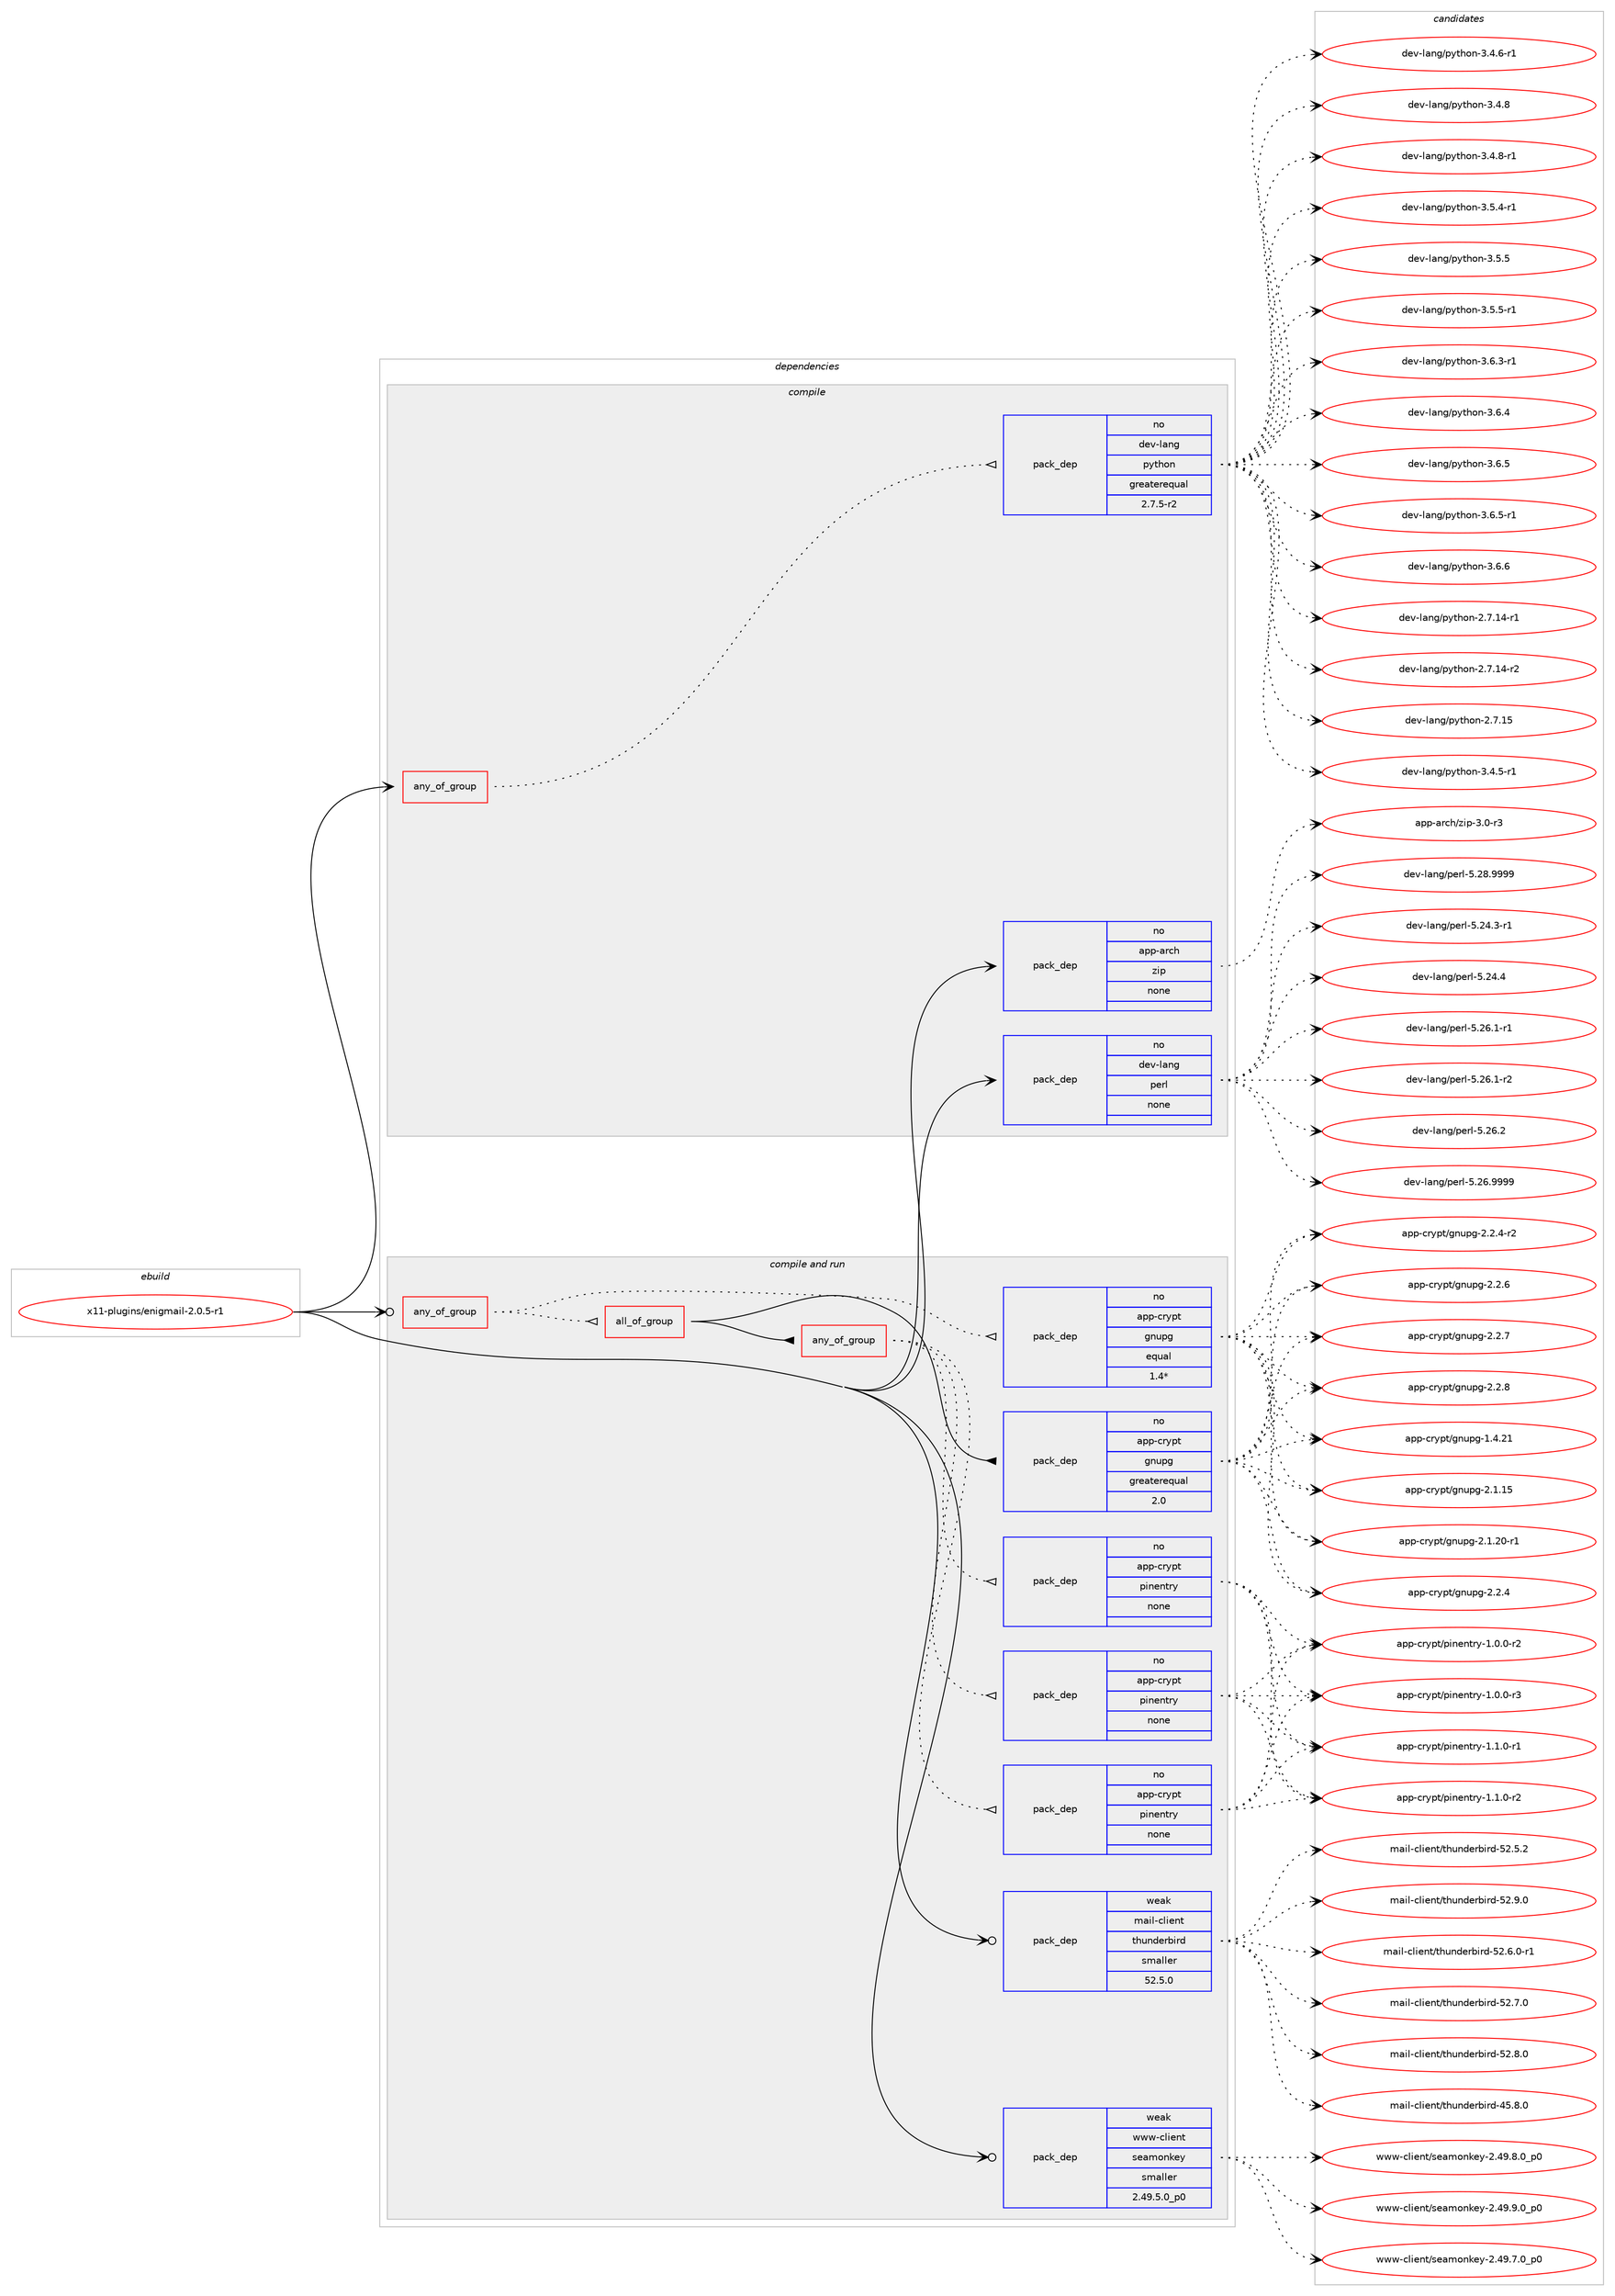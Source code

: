 digraph prolog {

# *************
# Graph options
# *************

newrank=true;
concentrate=true;
compound=true;
graph [rankdir=LR,fontname=Helvetica,fontsize=10,ranksep=1.5];#, ranksep=2.5, nodesep=0.2];
edge  [arrowhead=vee];
node  [fontname=Helvetica,fontsize=10];

# **********
# The ebuild
# **********

subgraph cluster_leftcol {
color=gray;
rank=same;
label=<<i>ebuild</i>>;
id [label="x11-plugins/enigmail-2.0.5-r1", color=red, width=4, href="../x11-plugins/enigmail-2.0.5-r1.svg"];
}

# ****************
# The dependencies
# ****************

subgraph cluster_midcol {
color=gray;
label=<<i>dependencies</i>>;
subgraph cluster_compile {
fillcolor="#eeeeee";
style=filled;
label=<<i>compile</i>>;
subgraph any149 {
dependency10273 [label=<<TABLE BORDER="0" CELLBORDER="1" CELLSPACING="0" CELLPADDING="4"><TR><TD CELLPADDING="10">any_of_group</TD></TR></TABLE>>, shape=none, color=red];subgraph pack7979 {
dependency10274 [label=<<TABLE BORDER="0" CELLBORDER="1" CELLSPACING="0" CELLPADDING="4" WIDTH="220"><TR><TD ROWSPAN="6" CELLPADDING="30">pack_dep</TD></TR><TR><TD WIDTH="110">no</TD></TR><TR><TD>dev-lang</TD></TR><TR><TD>python</TD></TR><TR><TD>greaterequal</TD></TR><TR><TD>2.7.5-r2</TD></TR></TABLE>>, shape=none, color=blue];
}
dependency10273:e -> dependency10274:w [weight=20,style="dotted",arrowhead="oinv"];
}
id:e -> dependency10273:w [weight=20,style="solid",arrowhead="vee"];
subgraph pack7980 {
dependency10275 [label=<<TABLE BORDER="0" CELLBORDER="1" CELLSPACING="0" CELLPADDING="4" WIDTH="220"><TR><TD ROWSPAN="6" CELLPADDING="30">pack_dep</TD></TR><TR><TD WIDTH="110">no</TD></TR><TR><TD>app-arch</TD></TR><TR><TD>zip</TD></TR><TR><TD>none</TD></TR><TR><TD></TD></TR></TABLE>>, shape=none, color=blue];
}
id:e -> dependency10275:w [weight=20,style="solid",arrowhead="vee"];
subgraph pack7981 {
dependency10276 [label=<<TABLE BORDER="0" CELLBORDER="1" CELLSPACING="0" CELLPADDING="4" WIDTH="220"><TR><TD ROWSPAN="6" CELLPADDING="30">pack_dep</TD></TR><TR><TD WIDTH="110">no</TD></TR><TR><TD>dev-lang</TD></TR><TR><TD>perl</TD></TR><TR><TD>none</TD></TR><TR><TD></TD></TR></TABLE>>, shape=none, color=blue];
}
id:e -> dependency10276:w [weight=20,style="solid",arrowhead="vee"];
}
subgraph cluster_compileandrun {
fillcolor="#eeeeee";
style=filled;
label=<<i>compile and run</i>>;
subgraph any150 {
dependency10277 [label=<<TABLE BORDER="0" CELLBORDER="1" CELLSPACING="0" CELLPADDING="4"><TR><TD CELLPADDING="10">any_of_group</TD></TR></TABLE>>, shape=none, color=red];subgraph all17 {
dependency10278 [label=<<TABLE BORDER="0" CELLBORDER="1" CELLSPACING="0" CELLPADDING="4"><TR><TD CELLPADDING="10">all_of_group</TD></TR></TABLE>>, shape=none, color=red];subgraph pack7982 {
dependency10279 [label=<<TABLE BORDER="0" CELLBORDER="1" CELLSPACING="0" CELLPADDING="4" WIDTH="220"><TR><TD ROWSPAN="6" CELLPADDING="30">pack_dep</TD></TR><TR><TD WIDTH="110">no</TD></TR><TR><TD>app-crypt</TD></TR><TR><TD>gnupg</TD></TR><TR><TD>greaterequal</TD></TR><TR><TD>2.0</TD></TR></TABLE>>, shape=none, color=blue];
}
dependency10278:e -> dependency10279:w [weight=20,style="solid",arrowhead="inv"];
subgraph any151 {
dependency10280 [label=<<TABLE BORDER="0" CELLBORDER="1" CELLSPACING="0" CELLPADDING="4"><TR><TD CELLPADDING="10">any_of_group</TD></TR></TABLE>>, shape=none, color=red];subgraph pack7983 {
dependency10281 [label=<<TABLE BORDER="0" CELLBORDER="1" CELLSPACING="0" CELLPADDING="4" WIDTH="220"><TR><TD ROWSPAN="6" CELLPADDING="30">pack_dep</TD></TR><TR><TD WIDTH="110">no</TD></TR><TR><TD>app-crypt</TD></TR><TR><TD>pinentry</TD></TR><TR><TD>none</TD></TR><TR><TD></TD></TR></TABLE>>, shape=none, color=blue];
}
dependency10280:e -> dependency10281:w [weight=20,style="dotted",arrowhead="oinv"];
subgraph pack7984 {
dependency10282 [label=<<TABLE BORDER="0" CELLBORDER="1" CELLSPACING="0" CELLPADDING="4" WIDTH="220"><TR><TD ROWSPAN="6" CELLPADDING="30">pack_dep</TD></TR><TR><TD WIDTH="110">no</TD></TR><TR><TD>app-crypt</TD></TR><TR><TD>pinentry</TD></TR><TR><TD>none</TD></TR><TR><TD></TD></TR></TABLE>>, shape=none, color=blue];
}
dependency10280:e -> dependency10282:w [weight=20,style="dotted",arrowhead="oinv"];
subgraph pack7985 {
dependency10283 [label=<<TABLE BORDER="0" CELLBORDER="1" CELLSPACING="0" CELLPADDING="4" WIDTH="220"><TR><TD ROWSPAN="6" CELLPADDING="30">pack_dep</TD></TR><TR><TD WIDTH="110">no</TD></TR><TR><TD>app-crypt</TD></TR><TR><TD>pinentry</TD></TR><TR><TD>none</TD></TR><TR><TD></TD></TR></TABLE>>, shape=none, color=blue];
}
dependency10280:e -> dependency10283:w [weight=20,style="dotted",arrowhead="oinv"];
}
dependency10278:e -> dependency10280:w [weight=20,style="solid",arrowhead="inv"];
}
dependency10277:e -> dependency10278:w [weight=20,style="dotted",arrowhead="oinv"];
subgraph pack7986 {
dependency10284 [label=<<TABLE BORDER="0" CELLBORDER="1" CELLSPACING="0" CELLPADDING="4" WIDTH="220"><TR><TD ROWSPAN="6" CELLPADDING="30">pack_dep</TD></TR><TR><TD WIDTH="110">no</TD></TR><TR><TD>app-crypt</TD></TR><TR><TD>gnupg</TD></TR><TR><TD>equal</TD></TR><TR><TD>1.4*</TD></TR></TABLE>>, shape=none, color=blue];
}
dependency10277:e -> dependency10284:w [weight=20,style="dotted",arrowhead="oinv"];
}
id:e -> dependency10277:w [weight=20,style="solid",arrowhead="odotvee"];
subgraph pack7987 {
dependency10285 [label=<<TABLE BORDER="0" CELLBORDER="1" CELLSPACING="0" CELLPADDING="4" WIDTH="220"><TR><TD ROWSPAN="6" CELLPADDING="30">pack_dep</TD></TR><TR><TD WIDTH="110">weak</TD></TR><TR><TD>mail-client</TD></TR><TR><TD>thunderbird</TD></TR><TR><TD>smaller</TD></TR><TR><TD>52.5.0</TD></TR></TABLE>>, shape=none, color=blue];
}
id:e -> dependency10285:w [weight=20,style="solid",arrowhead="odotvee"];
subgraph pack7988 {
dependency10286 [label=<<TABLE BORDER="0" CELLBORDER="1" CELLSPACING="0" CELLPADDING="4" WIDTH="220"><TR><TD ROWSPAN="6" CELLPADDING="30">pack_dep</TD></TR><TR><TD WIDTH="110">weak</TD></TR><TR><TD>www-client</TD></TR><TR><TD>seamonkey</TD></TR><TR><TD>smaller</TD></TR><TR><TD>2.49.5.0_p0</TD></TR></TABLE>>, shape=none, color=blue];
}
id:e -> dependency10286:w [weight=20,style="solid",arrowhead="odotvee"];
}
subgraph cluster_run {
fillcolor="#eeeeee";
style=filled;
label=<<i>run</i>>;
}
}

# **************
# The candidates
# **************

subgraph cluster_choices {
rank=same;
color=gray;
label=<<i>candidates</i>>;

subgraph choice7979 {
color=black;
nodesep=1;
choice100101118451089711010347112121116104111110455046554649524511449 [label="dev-lang/python-2.7.14-r1", color=red, width=4,href="../dev-lang/python-2.7.14-r1.svg"];
choice100101118451089711010347112121116104111110455046554649524511450 [label="dev-lang/python-2.7.14-r2", color=red, width=4,href="../dev-lang/python-2.7.14-r2.svg"];
choice10010111845108971101034711212111610411111045504655464953 [label="dev-lang/python-2.7.15", color=red, width=4,href="../dev-lang/python-2.7.15.svg"];
choice1001011184510897110103471121211161041111104551465246534511449 [label="dev-lang/python-3.4.5-r1", color=red, width=4,href="../dev-lang/python-3.4.5-r1.svg"];
choice1001011184510897110103471121211161041111104551465246544511449 [label="dev-lang/python-3.4.6-r1", color=red, width=4,href="../dev-lang/python-3.4.6-r1.svg"];
choice100101118451089711010347112121116104111110455146524656 [label="dev-lang/python-3.4.8", color=red, width=4,href="../dev-lang/python-3.4.8.svg"];
choice1001011184510897110103471121211161041111104551465246564511449 [label="dev-lang/python-3.4.8-r1", color=red, width=4,href="../dev-lang/python-3.4.8-r1.svg"];
choice1001011184510897110103471121211161041111104551465346524511449 [label="dev-lang/python-3.5.4-r1", color=red, width=4,href="../dev-lang/python-3.5.4-r1.svg"];
choice100101118451089711010347112121116104111110455146534653 [label="dev-lang/python-3.5.5", color=red, width=4,href="../dev-lang/python-3.5.5.svg"];
choice1001011184510897110103471121211161041111104551465346534511449 [label="dev-lang/python-3.5.5-r1", color=red, width=4,href="../dev-lang/python-3.5.5-r1.svg"];
choice1001011184510897110103471121211161041111104551465446514511449 [label="dev-lang/python-3.6.3-r1", color=red, width=4,href="../dev-lang/python-3.6.3-r1.svg"];
choice100101118451089711010347112121116104111110455146544652 [label="dev-lang/python-3.6.4", color=red, width=4,href="../dev-lang/python-3.6.4.svg"];
choice100101118451089711010347112121116104111110455146544653 [label="dev-lang/python-3.6.5", color=red, width=4,href="../dev-lang/python-3.6.5.svg"];
choice1001011184510897110103471121211161041111104551465446534511449 [label="dev-lang/python-3.6.5-r1", color=red, width=4,href="../dev-lang/python-3.6.5-r1.svg"];
choice100101118451089711010347112121116104111110455146544654 [label="dev-lang/python-3.6.6", color=red, width=4,href="../dev-lang/python-3.6.6.svg"];
dependency10274:e -> choice100101118451089711010347112121116104111110455046554649524511449:w [style=dotted,weight="100"];
dependency10274:e -> choice100101118451089711010347112121116104111110455046554649524511450:w [style=dotted,weight="100"];
dependency10274:e -> choice10010111845108971101034711212111610411111045504655464953:w [style=dotted,weight="100"];
dependency10274:e -> choice1001011184510897110103471121211161041111104551465246534511449:w [style=dotted,weight="100"];
dependency10274:e -> choice1001011184510897110103471121211161041111104551465246544511449:w [style=dotted,weight="100"];
dependency10274:e -> choice100101118451089711010347112121116104111110455146524656:w [style=dotted,weight="100"];
dependency10274:e -> choice1001011184510897110103471121211161041111104551465246564511449:w [style=dotted,weight="100"];
dependency10274:e -> choice1001011184510897110103471121211161041111104551465346524511449:w [style=dotted,weight="100"];
dependency10274:e -> choice100101118451089711010347112121116104111110455146534653:w [style=dotted,weight="100"];
dependency10274:e -> choice1001011184510897110103471121211161041111104551465346534511449:w [style=dotted,weight="100"];
dependency10274:e -> choice1001011184510897110103471121211161041111104551465446514511449:w [style=dotted,weight="100"];
dependency10274:e -> choice100101118451089711010347112121116104111110455146544652:w [style=dotted,weight="100"];
dependency10274:e -> choice100101118451089711010347112121116104111110455146544653:w [style=dotted,weight="100"];
dependency10274:e -> choice1001011184510897110103471121211161041111104551465446534511449:w [style=dotted,weight="100"];
dependency10274:e -> choice100101118451089711010347112121116104111110455146544654:w [style=dotted,weight="100"];
}
subgraph choice7980 {
color=black;
nodesep=1;
choice9711211245971149910447122105112455146484511451 [label="app-arch/zip-3.0-r3", color=red, width=4,href="../app-arch/zip-3.0-r3.svg"];
dependency10275:e -> choice9711211245971149910447122105112455146484511451:w [style=dotted,weight="100"];
}
subgraph choice7981 {
color=black;
nodesep=1;
choice100101118451089711010347112101114108455346505246514511449 [label="dev-lang/perl-5.24.3-r1", color=red, width=4,href="../dev-lang/perl-5.24.3-r1.svg"];
choice10010111845108971101034711210111410845534650524652 [label="dev-lang/perl-5.24.4", color=red, width=4,href="../dev-lang/perl-5.24.4.svg"];
choice100101118451089711010347112101114108455346505446494511449 [label="dev-lang/perl-5.26.1-r1", color=red, width=4,href="../dev-lang/perl-5.26.1-r1.svg"];
choice100101118451089711010347112101114108455346505446494511450 [label="dev-lang/perl-5.26.1-r2", color=red, width=4,href="../dev-lang/perl-5.26.1-r2.svg"];
choice10010111845108971101034711210111410845534650544650 [label="dev-lang/perl-5.26.2", color=red, width=4,href="../dev-lang/perl-5.26.2.svg"];
choice10010111845108971101034711210111410845534650544657575757 [label="dev-lang/perl-5.26.9999", color=red, width=4,href="../dev-lang/perl-5.26.9999.svg"];
choice10010111845108971101034711210111410845534650564657575757 [label="dev-lang/perl-5.28.9999", color=red, width=4,href="../dev-lang/perl-5.28.9999.svg"];
dependency10276:e -> choice100101118451089711010347112101114108455346505246514511449:w [style=dotted,weight="100"];
dependency10276:e -> choice10010111845108971101034711210111410845534650524652:w [style=dotted,weight="100"];
dependency10276:e -> choice100101118451089711010347112101114108455346505446494511449:w [style=dotted,weight="100"];
dependency10276:e -> choice100101118451089711010347112101114108455346505446494511450:w [style=dotted,weight="100"];
dependency10276:e -> choice10010111845108971101034711210111410845534650544650:w [style=dotted,weight="100"];
dependency10276:e -> choice10010111845108971101034711210111410845534650544657575757:w [style=dotted,weight="100"];
dependency10276:e -> choice10010111845108971101034711210111410845534650564657575757:w [style=dotted,weight="100"];
}
subgraph choice7982 {
color=black;
nodesep=1;
choice9711211245991141211121164710311011711210345494652465049 [label="app-crypt/gnupg-1.4.21", color=red, width=4,href="../app-crypt/gnupg-1.4.21.svg"];
choice9711211245991141211121164710311011711210345504649464953 [label="app-crypt/gnupg-2.1.15", color=red, width=4,href="../app-crypt/gnupg-2.1.15.svg"];
choice97112112459911412111211647103110117112103455046494650484511449 [label="app-crypt/gnupg-2.1.20-r1", color=red, width=4,href="../app-crypt/gnupg-2.1.20-r1.svg"];
choice97112112459911412111211647103110117112103455046504652 [label="app-crypt/gnupg-2.2.4", color=red, width=4,href="../app-crypt/gnupg-2.2.4.svg"];
choice971121124599114121112116471031101171121034550465046524511450 [label="app-crypt/gnupg-2.2.4-r2", color=red, width=4,href="../app-crypt/gnupg-2.2.4-r2.svg"];
choice97112112459911412111211647103110117112103455046504654 [label="app-crypt/gnupg-2.2.6", color=red, width=4,href="../app-crypt/gnupg-2.2.6.svg"];
choice97112112459911412111211647103110117112103455046504655 [label="app-crypt/gnupg-2.2.7", color=red, width=4,href="../app-crypt/gnupg-2.2.7.svg"];
choice97112112459911412111211647103110117112103455046504656 [label="app-crypt/gnupg-2.2.8", color=red, width=4,href="../app-crypt/gnupg-2.2.8.svg"];
dependency10279:e -> choice9711211245991141211121164710311011711210345494652465049:w [style=dotted,weight="100"];
dependency10279:e -> choice9711211245991141211121164710311011711210345504649464953:w [style=dotted,weight="100"];
dependency10279:e -> choice97112112459911412111211647103110117112103455046494650484511449:w [style=dotted,weight="100"];
dependency10279:e -> choice97112112459911412111211647103110117112103455046504652:w [style=dotted,weight="100"];
dependency10279:e -> choice971121124599114121112116471031101171121034550465046524511450:w [style=dotted,weight="100"];
dependency10279:e -> choice97112112459911412111211647103110117112103455046504654:w [style=dotted,weight="100"];
dependency10279:e -> choice97112112459911412111211647103110117112103455046504655:w [style=dotted,weight="100"];
dependency10279:e -> choice97112112459911412111211647103110117112103455046504656:w [style=dotted,weight="100"];
}
subgraph choice7983 {
color=black;
nodesep=1;
choice971121124599114121112116471121051101011101161141214549464846484511450 [label="app-crypt/pinentry-1.0.0-r2", color=red, width=4,href="../app-crypt/pinentry-1.0.0-r2.svg"];
choice971121124599114121112116471121051101011101161141214549464846484511451 [label="app-crypt/pinentry-1.0.0-r3", color=red, width=4,href="../app-crypt/pinentry-1.0.0-r3.svg"];
choice971121124599114121112116471121051101011101161141214549464946484511449 [label="app-crypt/pinentry-1.1.0-r1", color=red, width=4,href="../app-crypt/pinentry-1.1.0-r1.svg"];
choice971121124599114121112116471121051101011101161141214549464946484511450 [label="app-crypt/pinentry-1.1.0-r2", color=red, width=4,href="../app-crypt/pinentry-1.1.0-r2.svg"];
dependency10281:e -> choice971121124599114121112116471121051101011101161141214549464846484511450:w [style=dotted,weight="100"];
dependency10281:e -> choice971121124599114121112116471121051101011101161141214549464846484511451:w [style=dotted,weight="100"];
dependency10281:e -> choice971121124599114121112116471121051101011101161141214549464946484511449:w [style=dotted,weight="100"];
dependency10281:e -> choice971121124599114121112116471121051101011101161141214549464946484511450:w [style=dotted,weight="100"];
}
subgraph choice7984 {
color=black;
nodesep=1;
choice971121124599114121112116471121051101011101161141214549464846484511450 [label="app-crypt/pinentry-1.0.0-r2", color=red, width=4,href="../app-crypt/pinentry-1.0.0-r2.svg"];
choice971121124599114121112116471121051101011101161141214549464846484511451 [label="app-crypt/pinentry-1.0.0-r3", color=red, width=4,href="../app-crypt/pinentry-1.0.0-r3.svg"];
choice971121124599114121112116471121051101011101161141214549464946484511449 [label="app-crypt/pinentry-1.1.0-r1", color=red, width=4,href="../app-crypt/pinentry-1.1.0-r1.svg"];
choice971121124599114121112116471121051101011101161141214549464946484511450 [label="app-crypt/pinentry-1.1.0-r2", color=red, width=4,href="../app-crypt/pinentry-1.1.0-r2.svg"];
dependency10282:e -> choice971121124599114121112116471121051101011101161141214549464846484511450:w [style=dotted,weight="100"];
dependency10282:e -> choice971121124599114121112116471121051101011101161141214549464846484511451:w [style=dotted,weight="100"];
dependency10282:e -> choice971121124599114121112116471121051101011101161141214549464946484511449:w [style=dotted,weight="100"];
dependency10282:e -> choice971121124599114121112116471121051101011101161141214549464946484511450:w [style=dotted,weight="100"];
}
subgraph choice7985 {
color=black;
nodesep=1;
choice971121124599114121112116471121051101011101161141214549464846484511450 [label="app-crypt/pinentry-1.0.0-r2", color=red, width=4,href="../app-crypt/pinentry-1.0.0-r2.svg"];
choice971121124599114121112116471121051101011101161141214549464846484511451 [label="app-crypt/pinentry-1.0.0-r3", color=red, width=4,href="../app-crypt/pinentry-1.0.0-r3.svg"];
choice971121124599114121112116471121051101011101161141214549464946484511449 [label="app-crypt/pinentry-1.1.0-r1", color=red, width=4,href="../app-crypt/pinentry-1.1.0-r1.svg"];
choice971121124599114121112116471121051101011101161141214549464946484511450 [label="app-crypt/pinentry-1.1.0-r2", color=red, width=4,href="../app-crypt/pinentry-1.1.0-r2.svg"];
dependency10283:e -> choice971121124599114121112116471121051101011101161141214549464846484511450:w [style=dotted,weight="100"];
dependency10283:e -> choice971121124599114121112116471121051101011101161141214549464846484511451:w [style=dotted,weight="100"];
dependency10283:e -> choice971121124599114121112116471121051101011101161141214549464946484511449:w [style=dotted,weight="100"];
dependency10283:e -> choice971121124599114121112116471121051101011101161141214549464946484511450:w [style=dotted,weight="100"];
}
subgraph choice7986 {
color=black;
nodesep=1;
choice9711211245991141211121164710311011711210345494652465049 [label="app-crypt/gnupg-1.4.21", color=red, width=4,href="../app-crypt/gnupg-1.4.21.svg"];
choice9711211245991141211121164710311011711210345504649464953 [label="app-crypt/gnupg-2.1.15", color=red, width=4,href="../app-crypt/gnupg-2.1.15.svg"];
choice97112112459911412111211647103110117112103455046494650484511449 [label="app-crypt/gnupg-2.1.20-r1", color=red, width=4,href="../app-crypt/gnupg-2.1.20-r1.svg"];
choice97112112459911412111211647103110117112103455046504652 [label="app-crypt/gnupg-2.2.4", color=red, width=4,href="../app-crypt/gnupg-2.2.4.svg"];
choice971121124599114121112116471031101171121034550465046524511450 [label="app-crypt/gnupg-2.2.4-r2", color=red, width=4,href="../app-crypt/gnupg-2.2.4-r2.svg"];
choice97112112459911412111211647103110117112103455046504654 [label="app-crypt/gnupg-2.2.6", color=red, width=4,href="../app-crypt/gnupg-2.2.6.svg"];
choice97112112459911412111211647103110117112103455046504655 [label="app-crypt/gnupg-2.2.7", color=red, width=4,href="../app-crypt/gnupg-2.2.7.svg"];
choice97112112459911412111211647103110117112103455046504656 [label="app-crypt/gnupg-2.2.8", color=red, width=4,href="../app-crypt/gnupg-2.2.8.svg"];
dependency10284:e -> choice9711211245991141211121164710311011711210345494652465049:w [style=dotted,weight="100"];
dependency10284:e -> choice9711211245991141211121164710311011711210345504649464953:w [style=dotted,weight="100"];
dependency10284:e -> choice97112112459911412111211647103110117112103455046494650484511449:w [style=dotted,weight="100"];
dependency10284:e -> choice97112112459911412111211647103110117112103455046504652:w [style=dotted,weight="100"];
dependency10284:e -> choice971121124599114121112116471031101171121034550465046524511450:w [style=dotted,weight="100"];
dependency10284:e -> choice97112112459911412111211647103110117112103455046504654:w [style=dotted,weight="100"];
dependency10284:e -> choice97112112459911412111211647103110117112103455046504655:w [style=dotted,weight="100"];
dependency10284:e -> choice97112112459911412111211647103110117112103455046504656:w [style=dotted,weight="100"];
}
subgraph choice7987 {
color=black;
nodesep=1;
choice1099710510845991081051011101164711610411711010010111498105114100455350465446484511449 [label="mail-client/thunderbird-52.6.0-r1", color=red, width=4,href="../mail-client/thunderbird-52.6.0-r1.svg"];
choice109971051084599108105101110116471161041171101001011149810511410045535046554648 [label="mail-client/thunderbird-52.7.0", color=red, width=4,href="../mail-client/thunderbird-52.7.0.svg"];
choice109971051084599108105101110116471161041171101001011149810511410045535046564648 [label="mail-client/thunderbird-52.8.0", color=red, width=4,href="../mail-client/thunderbird-52.8.0.svg"];
choice109971051084599108105101110116471161041171101001011149810511410045525346564648 [label="mail-client/thunderbird-45.8.0", color=red, width=4,href="../mail-client/thunderbird-45.8.0.svg"];
choice109971051084599108105101110116471161041171101001011149810511410045535046534650 [label="mail-client/thunderbird-52.5.2", color=red, width=4,href="../mail-client/thunderbird-52.5.2.svg"];
choice109971051084599108105101110116471161041171101001011149810511410045535046574648 [label="mail-client/thunderbird-52.9.0", color=red, width=4,href="../mail-client/thunderbird-52.9.0.svg"];
dependency10285:e -> choice1099710510845991081051011101164711610411711010010111498105114100455350465446484511449:w [style=dotted,weight="100"];
dependency10285:e -> choice109971051084599108105101110116471161041171101001011149810511410045535046554648:w [style=dotted,weight="100"];
dependency10285:e -> choice109971051084599108105101110116471161041171101001011149810511410045535046564648:w [style=dotted,weight="100"];
dependency10285:e -> choice109971051084599108105101110116471161041171101001011149810511410045525346564648:w [style=dotted,weight="100"];
dependency10285:e -> choice109971051084599108105101110116471161041171101001011149810511410045535046534650:w [style=dotted,weight="100"];
dependency10285:e -> choice109971051084599108105101110116471161041171101001011149810511410045535046574648:w [style=dotted,weight="100"];
}
subgraph choice7988 {
color=black;
nodesep=1;
choice119119119459910810510111011647115101971091111101071011214550465257465546489511248 [label="www-client/seamonkey-2.49.7.0_p0", color=red, width=4,href="../www-client/seamonkey-2.49.7.0_p0.svg"];
choice119119119459910810510111011647115101971091111101071011214550465257465646489511248 [label="www-client/seamonkey-2.49.8.0_p0", color=red, width=4,href="../www-client/seamonkey-2.49.8.0_p0.svg"];
choice119119119459910810510111011647115101971091111101071011214550465257465746489511248 [label="www-client/seamonkey-2.49.9.0_p0", color=red, width=4,href="../www-client/seamonkey-2.49.9.0_p0.svg"];
dependency10286:e -> choice119119119459910810510111011647115101971091111101071011214550465257465546489511248:w [style=dotted,weight="100"];
dependency10286:e -> choice119119119459910810510111011647115101971091111101071011214550465257465646489511248:w [style=dotted,weight="100"];
dependency10286:e -> choice119119119459910810510111011647115101971091111101071011214550465257465746489511248:w [style=dotted,weight="100"];
}
}

}
